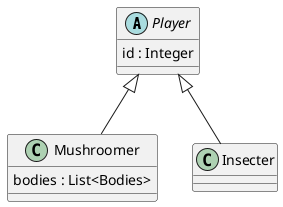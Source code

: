 @startuml
abstract class Player{
    id : Integer

}

Player <|-- Mushroomer
class Mushroomer{
    bodies : List<Bodies>
}

Player <|-- Insecter
class Insecter{

}
@enduml